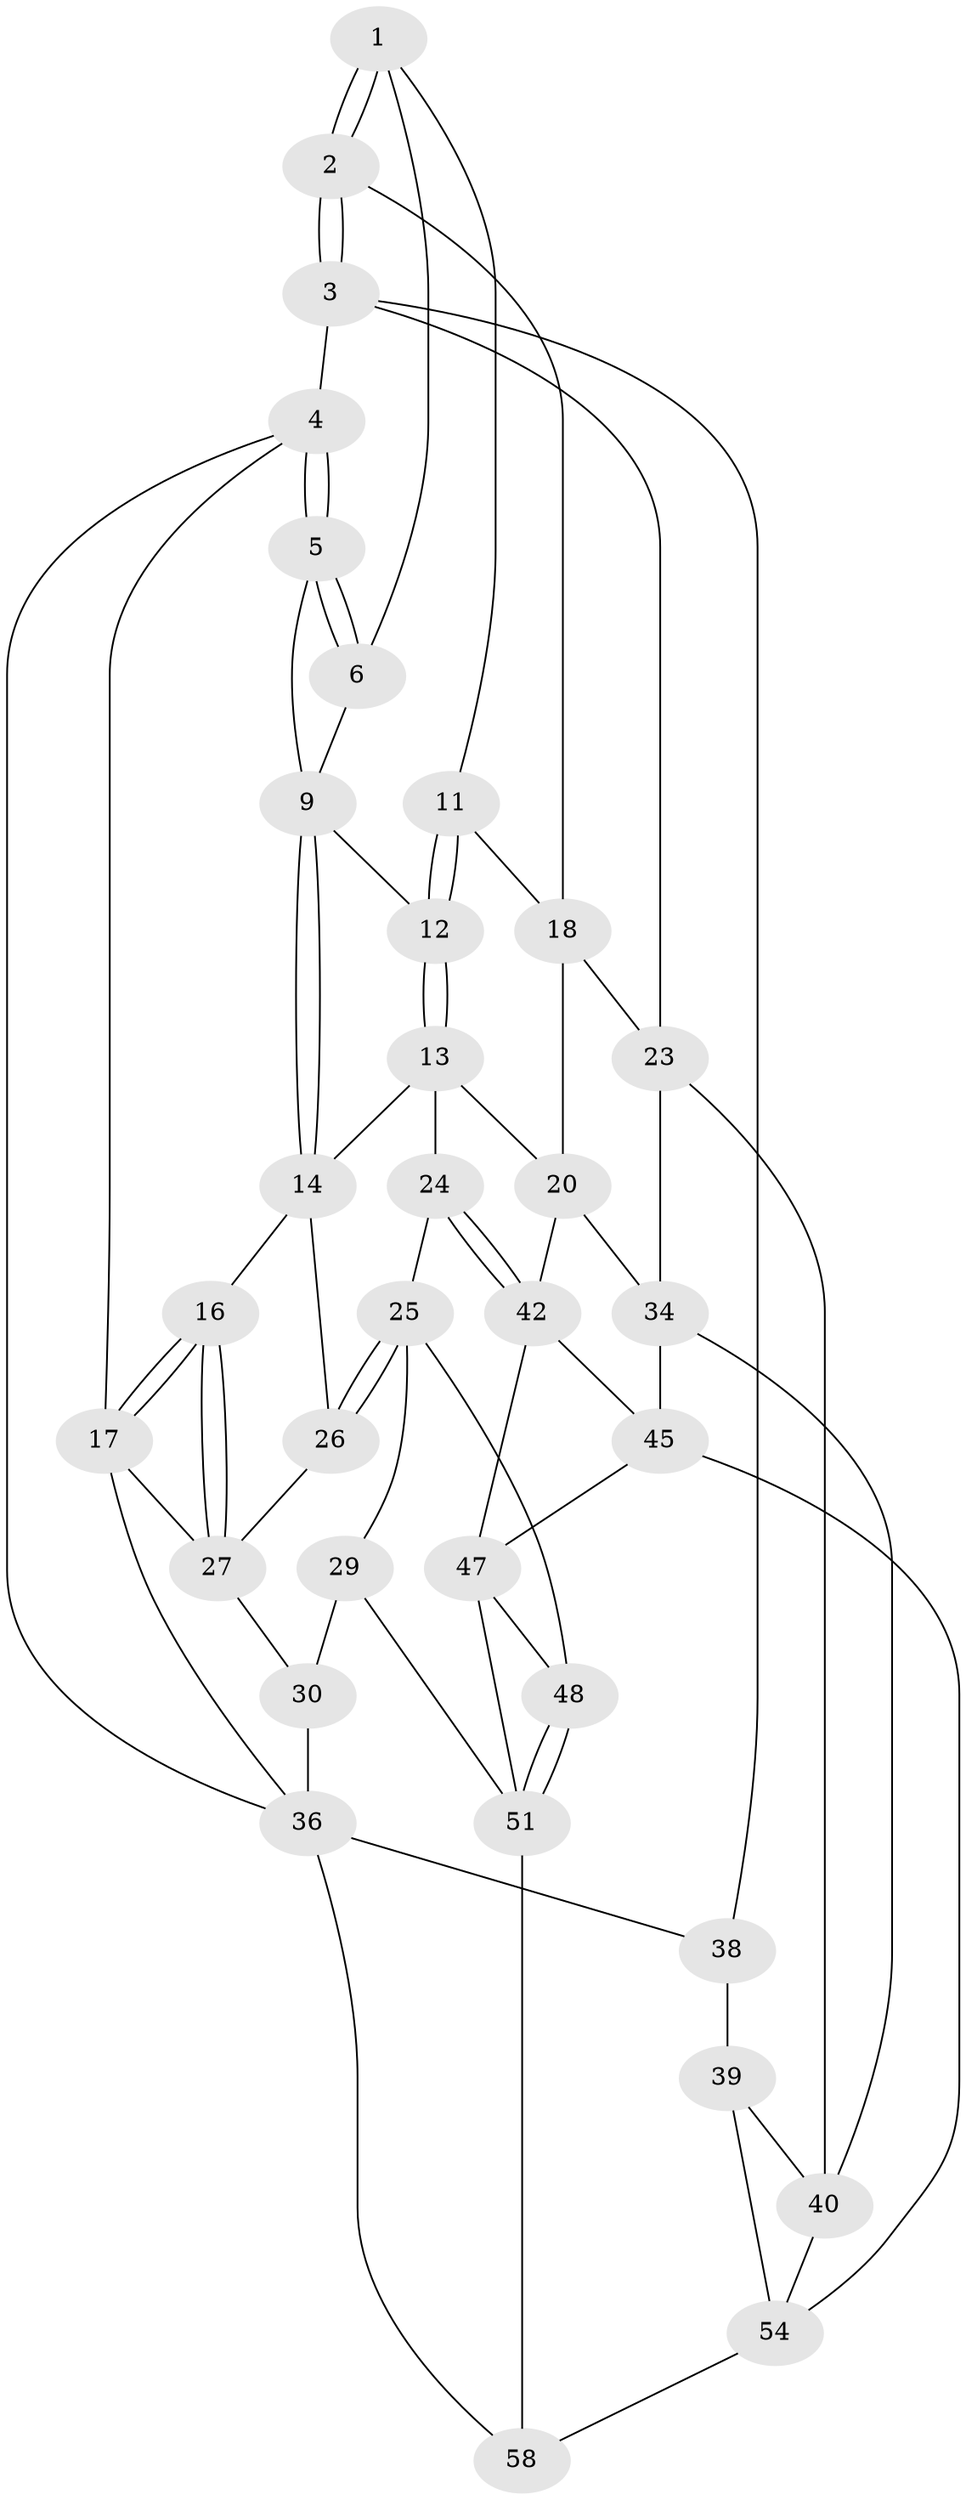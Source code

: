 // Generated by graph-tools (version 1.1) at 2025/52/02/27/25 19:52:41]
// undirected, 34 vertices, 73 edges
graph export_dot {
graph [start="1"]
  node [color=gray90,style=filled];
  1 [pos="+0.6512309450906242+0",super="+7"];
  2 [pos="+1+0"];
  3 [pos="+1+0",super="+22"];
  4 [pos="+0+0"];
  5 [pos="+0+0"];
  6 [pos="+0.4620959639882763+0",super="+8"];
  9 [pos="+0+0",super="+10"];
  11 [pos="+0.580273066147142+0.24688309657039184"];
  12 [pos="+0.37282805190361334+0.3105868597579351"];
  13 [pos="+0.3498746077802605+0.344436031405012",super="+21"];
  14 [pos="+0.19557937738045836+0.3641741450964041",super="+15"];
  16 [pos="+0+0.4125717034311198"];
  17 [pos="+0+0.4119133241685495",super="+32"];
  18 [pos="+0.6228929519933561+0.25771354801113966",super="+19"];
  20 [pos="+0.6989649790434067+0.5439723167077563",super="+35"];
  23 [pos="+0.7969905966241511+0.45337275261923343",super="+33"];
  24 [pos="+0.3842330682126057+0.6362173109017758"];
  25 [pos="+0.31175637026657366+0.682723774907534",super="+28"];
  26 [pos="+0.14304668577986518+0.5737527139246588"];
  27 [pos="+0.10455378681038828+0.6033933324009895",super="+31"];
  29 [pos="+0.1759613227307466+0.7713316380135442",super="+50"];
  30 [pos="+0.062001687507530566+0.7531464236415781",super="+43"];
  34 [pos="+0.6998438301025007+0.7370685401266703",super="+44"];
  36 [pos="+0+0.8175541050857306",super="+37"];
  38 [pos="+1+0.6187071352017832",super="+41"];
  39 [pos="+0.8666530853260657+0.8034286863783632",super="+53"];
  40 [pos="+0.8607574545115185+0.8044615334005162",super="+49"];
  42 [pos="+0.5030375153871891+0.762272757751524",super="+46"];
  45 [pos="+0.5965345342603329+0.9880245445250156",super="+56"];
  47 [pos="+0.39872247733854055+0.8933819545681534",super="+55"];
  48 [pos="+0.32727924320361224+0.8845686374920666"];
  51 [pos="+0.3184897489828595+0.9083778244757847",super="+52"];
  54 [pos="+1+1",super="+57"];
  58 [pos="+0.16252107185221507+1"];
  1 -- 2;
  1 -- 2;
  1 -- 11;
  1 -- 6;
  2 -- 3;
  2 -- 3;
  2 -- 18;
  3 -- 4;
  3 -- 38 [weight=2];
  3 -- 23;
  4 -- 5;
  4 -- 5;
  4 -- 17;
  4 -- 36;
  5 -- 6;
  5 -- 6;
  5 -- 9;
  6 -- 9;
  9 -- 14;
  9 -- 14;
  9 -- 12;
  11 -- 12;
  11 -- 12;
  11 -- 18;
  12 -- 13;
  12 -- 13;
  13 -- 14;
  13 -- 24;
  13 -- 20;
  14 -- 16;
  14 -- 26;
  16 -- 17;
  16 -- 17;
  16 -- 27;
  16 -- 27;
  17 -- 27;
  17 -- 36;
  18 -- 20;
  18 -- 23;
  20 -- 34;
  20 -- 42;
  23 -- 40;
  23 -- 34;
  24 -- 25;
  24 -- 42;
  24 -- 42;
  25 -- 26;
  25 -- 26;
  25 -- 48;
  25 -- 29;
  26 -- 27;
  27 -- 30;
  29 -- 30 [weight=2];
  29 -- 51;
  30 -- 36;
  34 -- 40;
  34 -- 45;
  36 -- 38;
  36 -- 58;
  38 -- 39 [weight=2];
  39 -- 40;
  39 -- 54;
  40 -- 54;
  42 -- 45;
  42 -- 47;
  45 -- 54;
  45 -- 47;
  47 -- 48;
  47 -- 51;
  48 -- 51;
  48 -- 51;
  51 -- 58;
  54 -- 58;
}
